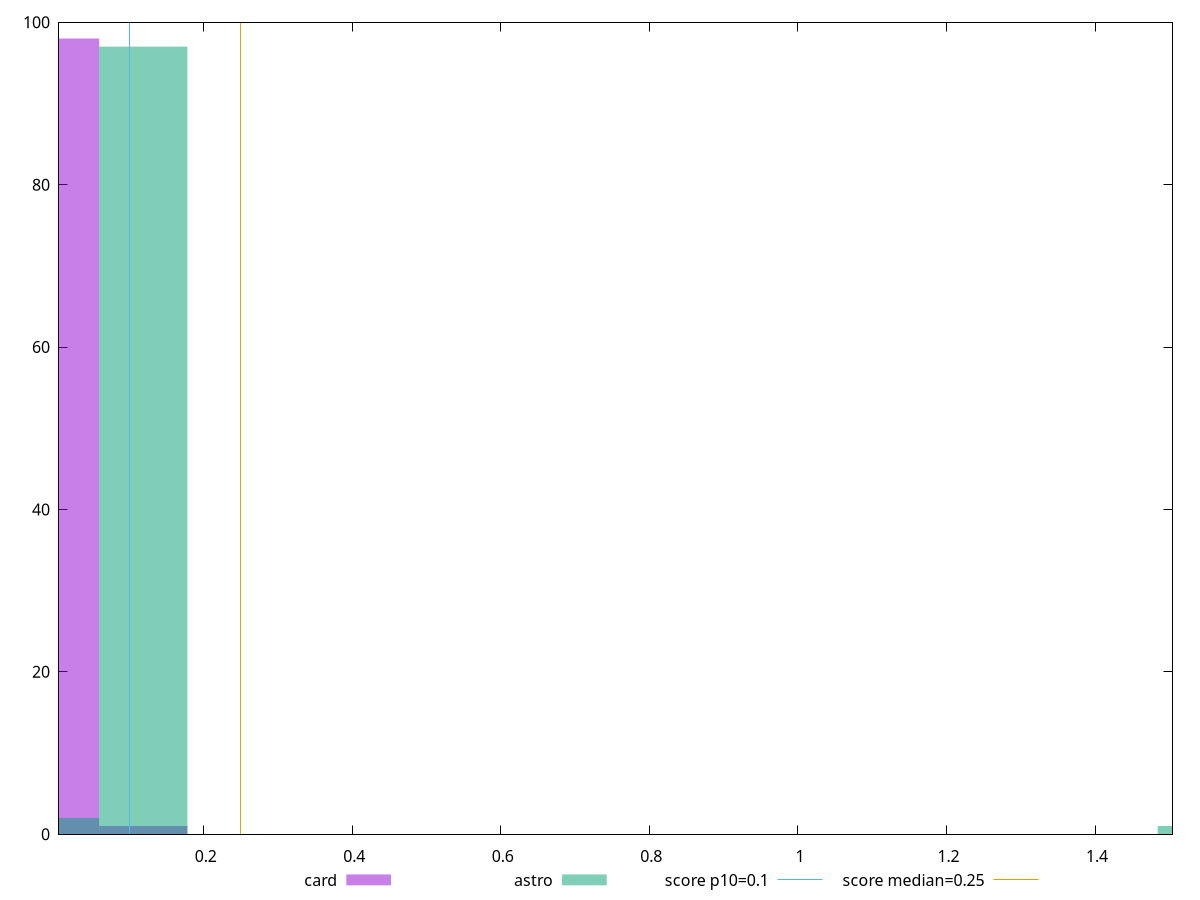 reset

$card <<EOF
0 98
0.11874489374933422 1
EOF

$astro <<EOF
0.11874489374933422 97
0 2
1.543683618741345 1
EOF

set key outside below
set boxwidth 0.11874489374933422
set xrange [0.005289688110351562:1.504274215698242]
set yrange [0:100]
set trange [0:100]
set style fill transparent solid 0.5 noborder

set parametric
set terminal svg size 640, 500 enhanced background rgb 'white'
set output "reports/report_00030_2021-02-24T20-42-31.540Z/cumulative-layout-shift/comparison/histogram/2_vs_3.svg"

plot $card title "card" with boxes, \
     $astro title "astro" with boxes, \
     0.1,t title "score p10=0.1", \
     0.25,t title "score median=0.25"

reset
